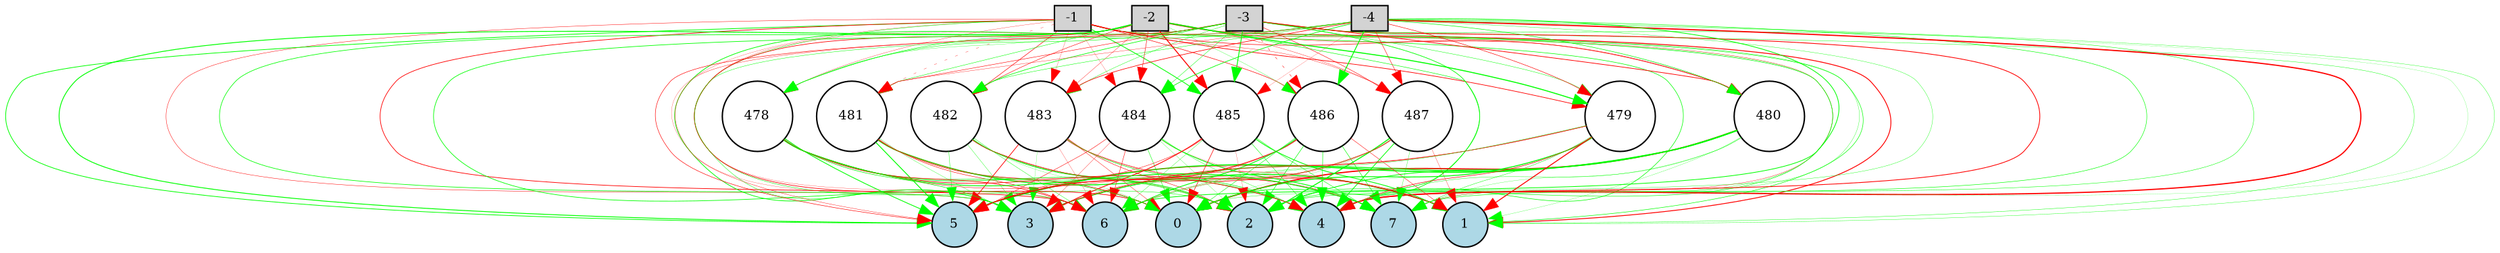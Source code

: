 digraph {
	node [fontsize=9 height=0.2 shape=circle width=0.2]
	-1 [fillcolor=lightgray shape=box style=filled]
	-2 [fillcolor=lightgray shape=box style=filled]
	-3 [fillcolor=lightgray shape=box style=filled]
	-4 [fillcolor=lightgray shape=box style=filled]
	0 [fillcolor=lightblue style=filled]
	1 [fillcolor=lightblue style=filled]
	2 [fillcolor=lightblue style=filled]
	3 [fillcolor=lightblue style=filled]
	4 [fillcolor=lightblue style=filled]
	5 [fillcolor=lightblue style=filled]
	6 [fillcolor=lightblue style=filled]
	7 [fillcolor=lightblue style=filled]
	480 [fillcolor=white style=filled]
	481 [fillcolor=white style=filled]
	482 [fillcolor=white style=filled]
	483 [fillcolor=white style=filled]
	484 [fillcolor=white style=filled]
	485 [fillcolor=white style=filled]
	486 [fillcolor=white style=filled]
	487 [fillcolor=white style=filled]
	478 [fillcolor=white style=filled]
	479 [fillcolor=white style=filled]
	-1 -> 478 [color=red penwidth=0.16681214130323196 style=solid]
	-1 -> 479 [color=red penwidth=0.4475008215440489 style=solid]
	-1 -> 480 [color=red penwidth=0.3636896676193394 style=solid]
	-1 -> 481 [color=red penwidth=0.1765941274449452 style=dotted]
	-1 -> 482 [color=red penwidth=0.3407876243166831 style=solid]
	-1 -> 483 [color=red penwidth=0.14579982724888474 style=solid]
	-1 -> 484 [color=red penwidth=0.13111019626830245 style=solid]
	-1 -> 485 [color=green penwidth=0.5168067119779963 style=solid]
	-1 -> 486 [color=red penwidth=0.3436967045716194 style=solid]
	-1 -> 487 [color=red penwidth=0.19931818453530056 style=solid]
	-2 -> 478 [color=green penwidth=0.17018870791340618 style=solid]
	-2 -> 479 [color=green penwidth=0.7140115453691593 style=solid]
	-2 -> 480 [color=red penwidth=0.2477347254258922 style=solid]
	-2 -> 481 [color=green penwidth=0.27821969292751614 style=solid]
	-2 -> 482 [color=red penwidth=0.29606398274806617 style=solid]
	-2 -> 483 [color=red penwidth=0.19598329968590103 style=solid]
	-2 -> 484 [color=red penwidth=0.30661450006129665 style=solid]
	-2 -> 485 [color=red penwidth=0.6780276772774214 style=solid]
	-2 -> 486 [color=green penwidth=0.1611540441243361 style=solid]
	-2 -> 487 [color=red penwidth=0.2014196766110939 style=solid]
	-3 -> 478 [color=green penwidth=0.2933988896551055 style=solid]
	-3 -> 479 [color=green penwidth=0.24759178098284393 style=solid]
	-3 -> 480 [color=red penwidth=0.4638996322907475 style=solid]
	-3 -> 481 [color=red penwidth=0.29696512428456023 style=solid]
	-3 -> 482 [color=green penwidth=0.4074182991487837 style=solid]
	-3 -> 483 [color=green penwidth=0.22867145363991245 style=solid]
	-3 -> 484 [color=green penwidth=0.2476381782235346 style=solid]
	-3 -> 485 [color=green penwidth=0.5975306066994468 style=solid]
	-3 -> 486 [color=red penwidth=0.27021527484667063 style=dotted]
	-3 -> 487 [color=red penwidth=0.2967627639744255 style=solid]
	-4 -> 478 [color=green penwidth=0.29356445861750446 style=solid]
	-4 -> 479 [color=red penwidth=0.32675033899236794 style=solid]
	-4 -> 480 [color=green penwidth=0.3501033005695797 style=solid]
	-4 -> 481 [color=red penwidth=0.190699233966389 style=solid]
	-4 -> 482 [color=green penwidth=0.2650217552309756 style=solid]
	-4 -> 483 [color=red penwidth=0.40810230547851534 style=solid]
	-4 -> 484 [color=green penwidth=0.4326382083017609 style=solid]
	-4 -> 485 [color=red penwidth=0.11462205725997501 style=solid]
	-4 -> 486 [color=green penwidth=0.6180656420220972 style=solid]
	-4 -> 487 [color=red penwidth=0.2949667615071362 style=solid]
	478 -> 0 [color=green penwidth=0.3333773794471458 style=solid]
	478 -> 1 [color=red penwidth=0.2638694238895407 style=solid]
	478 -> 2 [color=green penwidth=0.39222250979206885 style=solid]
	478 -> 3 [color=green penwidth=0.34701688111773044 style=solid]
	478 -> 4 [color=red penwidth=0.420468126110362 style=solid]
	478 -> 5 [color=green penwidth=0.5325884292752325 style=solid]
	478 -> 6 [color=red penwidth=0.39531617285280807 style=solid]
	478 -> 7 [color=green penwidth=0.5648132083840665 style=solid]
	479 -> 0 [color=green penwidth=0.6136069966187416 style=solid]
	479 -> 1 [color=red penwidth=0.6619768877210549 style=solid]
	479 -> 2 [color=green penwidth=0.10623050932799422 style=solid]
	479 -> 3 [color=red penwidth=0.3682080710480372 style=solid]
	479 -> 4 [color=red penwidth=0.3586410806712854 style=solid]
	479 -> 5 [color=red penwidth=0.24444776983136302 style=solid]
	479 -> 6 [color=green penwidth=0.21817797599089578 style=solid]
	479 -> 7 [color=green penwidth=0.2474769422558616 style=solid]
	480 -> 0 [color=red penwidth=0.8627488065191643 style=solid]
	480 -> 1 [color=green penwidth=0.1376750928075833 style=solid]
	480 -> 2 [color=green penwidth=0.5129171525448888 style=solid]
	480 -> 3 [color=green penwidth=0.5912911648748581 style=solid]
	480 -> 4 [color=green penwidth=0.2171528907182244 style=solid]
	480 -> 5 [color=green penwidth=0.8244182053628715 style=solid]
	480 -> 6 [color=green penwidth=0.152139894847253 style=solid]
	480 -> 7 [color=green penwidth=0.14445386704975643 style=solid]
	481 -> 0 [color=red penwidth=0.35812433652795717 style=solid]
	481 -> 1 [color=green penwidth=0.6686160571644592 style=solid]
	481 -> 2 [color=red penwidth=0.15457825047111262 style=solid]
	481 -> 3 [color=green penwidth=0.1734522545134914 style=solid]
	481 -> 4 [color=green penwidth=0.2679172307412194 style=solid]
	481 -> 5 [color=green penwidth=0.6051006233964882 style=solid]
	481 -> 6 [color=red penwidth=0.3053478918279724 style=solid]
	481 -> 7 [color=red penwidth=0.18922559268724495 style=solid]
	482 -> 0 [color=green penwidth=0.12548467256316537 style=solid]
	482 -> 1 [color=red penwidth=0.28638088232064296 style=solid]
	482 -> 2 [color=green penwidth=0.5130243965326841 style=solid]
	482 -> 3 [color=green penwidth=0.19862770287245507 style=solid]
	482 -> 4 [color=green penwidth=0.24729758073867594 style=solid]
	482 -> 5 [color=green penwidth=0.23371375161593258 style=solid]
	482 -> 6 [color=green penwidth=0.2268972023955203 style=solid]
	482 -> 7 [color=red penwidth=0.28090431096710344 style=solid]
	483 -> 0 [color=red penwidth=0.23180343055584562 style=solid]
	483 -> 1 [color=red penwidth=0.30754159972448614 style=solid]
	483 -> 2 [color=red penwidth=0.28983414987048617 style=solid]
	483 -> 3 [color=green penwidth=0.12530940058531675 style=solid]
	483 -> 4 [color=green penwidth=0.3569488220373537 style=solid]
	483 -> 5 [color=red penwidth=0.4779045932327861 style=solid]
	483 -> 6 [color=red penwidth=0.14511656416319474 style=solid]
	483 -> 7 [color=red penwidth=0.1328739339353383 style=solid]
	484 -> 0 [color=green penwidth=0.2841533344401775 style=solid]
	484 -> 1 [color=red penwidth=0.14356465264562737 style=solid]
	484 -> 2 [color=green penwidth=0.1439372527851413 style=solid]
	484 -> 3 [color=red penwidth=0.1793246800154485 style=solid]
	484 -> 4 [color=green penwidth=0.2058488446257265 style=solid]
	484 -> 5 [color=red penwidth=0.28016295675618663 style=solid]
	484 -> 6 [color=red penwidth=0.29255429138107203 style=solid]
	484 -> 7 [color=green penwidth=0.5352968757165052 style=solid]
	485 -> 0 [color=red penwidth=0.3720902230690136 style=solid]
	485 -> 1 [color=green penwidth=0.5353106545041665 style=solid]
	485 -> 2 [color=red penwidth=0.1261675284964333 style=solid]
	485 -> 3 [color=red penwidth=0.5564867504734765 style=solid]
	485 -> 4 [color=green penwidth=0.29063817264816594 style=solid]
	485 -> 5 [color=red penwidth=0.26909984800351633 style=solid]
	485 -> 6 [color=green penwidth=0.183609624099553 style=solid]
	485 -> 7 [color=green penwidth=0.2930829893999157 style=solid]
	486 -> 0 [color=green penwidth=0.2844960443462515 style=solid]
	486 -> 1 [color=red penwidth=0.26675170479169613 style=solid]
	486 -> 2 [color=green penwidth=0.34482501859792625 style=solid]
	486 -> 3 [color=red penwidth=0.14610305402074913 style=solid]
	486 -> 4 [color=green penwidth=0.3318754150400509 style=solid]
	486 -> 5 [color=red penwidth=0.5301331997473208 style=solid]
	486 -> 6 [color=green penwidth=0.5463905181675293 style=solid]
	486 -> 7 [color=green penwidth=0.3306983702118829 style=solid]
	487 -> 0 [color=green penwidth=0.1074662799273248 style=solid]
	487 -> 1 [color=red penwidth=0.17423752401957054 style=solid]
	487 -> 2 [color=green penwidth=0.6632071215484902 style=solid]
	487 -> 3 [color=green penwidth=0.23429401730244723 style=solid]
	487 -> 4 [color=green penwidth=0.4949844616603132 style=solid]
	487 -> 5 [color=red penwidth=0.3083957568011175 style=solid]
	487 -> 6 [color=red penwidth=0.19349758421449076 style=solid]
	487 -> 7 [color=green penwidth=0.18344877725640402 style=solid]
	-1 -> 0 [color=red penwidth=0.13429386429599088 style=solid]
	-1 -> 1 [color=green penwidth=0.34633454460999635 style=solid]
	-1 -> 2 [color=green penwidth=0.26895985319217874 style=solid]
	-1 -> 3 [color=red penwidth=0.2556294279717769 style=solid]
	-1 -> 4 [color=green penwidth=0.3784308821179112 style=solid]
	-1 -> 5 [color=green penwidth=0.4899915598021526 style=solid]
	-1 -> 6 [color=red penwidth=0.4502157383336023 style=solid]
	-1 -> 7 [color=red penwidth=0.20465901988695645 style=solid]
	-2 -> 0 [color=red penwidth=0.4166720373686006 style=solid]
	-2 -> 1 [color=red penwidth=0.6000792350295538 style=solid]
	-2 -> 2 [color=green penwidth=0.3252669741841706 style=solid]
	-2 -> 3 [color=green penwidth=0.4131849439080514 style=solid]
	-2 -> 4 [color=green penwidth=0.17459266491524522 style=solid]
	-2 -> 5 [color=green penwidth=0.5909479949906358 style=solid]
	-2 -> 6 [color=green penwidth=0.4336005858563182 style=solid]
	-2 -> 7 [color=green penwidth=0.17868836132561233 style=solid]
	-3 -> 0 [color=green penwidth=0.43740764637566254 style=solid]
	-3 -> 1 [color=green penwidth=0.23143980741988424 style=solid]
	-3 -> 2 [color=green penwidth=0.3203944537834805 style=solid]
	-3 -> 3 [color=green penwidth=0.47183753096827197 style=solid]
	-3 -> 4 [color=red penwidth=0.5288979401739791 style=solid]
	-3 -> 5 [color=red penwidth=0.3290992158821331 style=solid]
	-3 -> 6 [color=red penwidth=0.1481754697054663 style=solid]
	-3 -> 7 [color=green penwidth=0.26877827468776627 style=solid]
	-4 -> 0 [color=green penwidth=0.20345392441911048 style=solid]
	-4 -> 1 [color=green penwidth=0.20396834282936438 style=solid]
	-4 -> 2 [color=green penwidth=0.3274658735502386 style=solid]
	-4 -> 3 [color=green penwidth=0.2516700672500982 style=solid]
	-4 -> 4 [color=red penwidth=0.8527420930593426 style=solid]
	-4 -> 5 [color=red penwidth=0.21418554411528623 style=solid]
	-4 -> 6 [color=green penwidth=0.5033602866218196 style=solid]
	-4 -> 7 [color=green penwidth=0.10795572951505687 style=solid]
}
